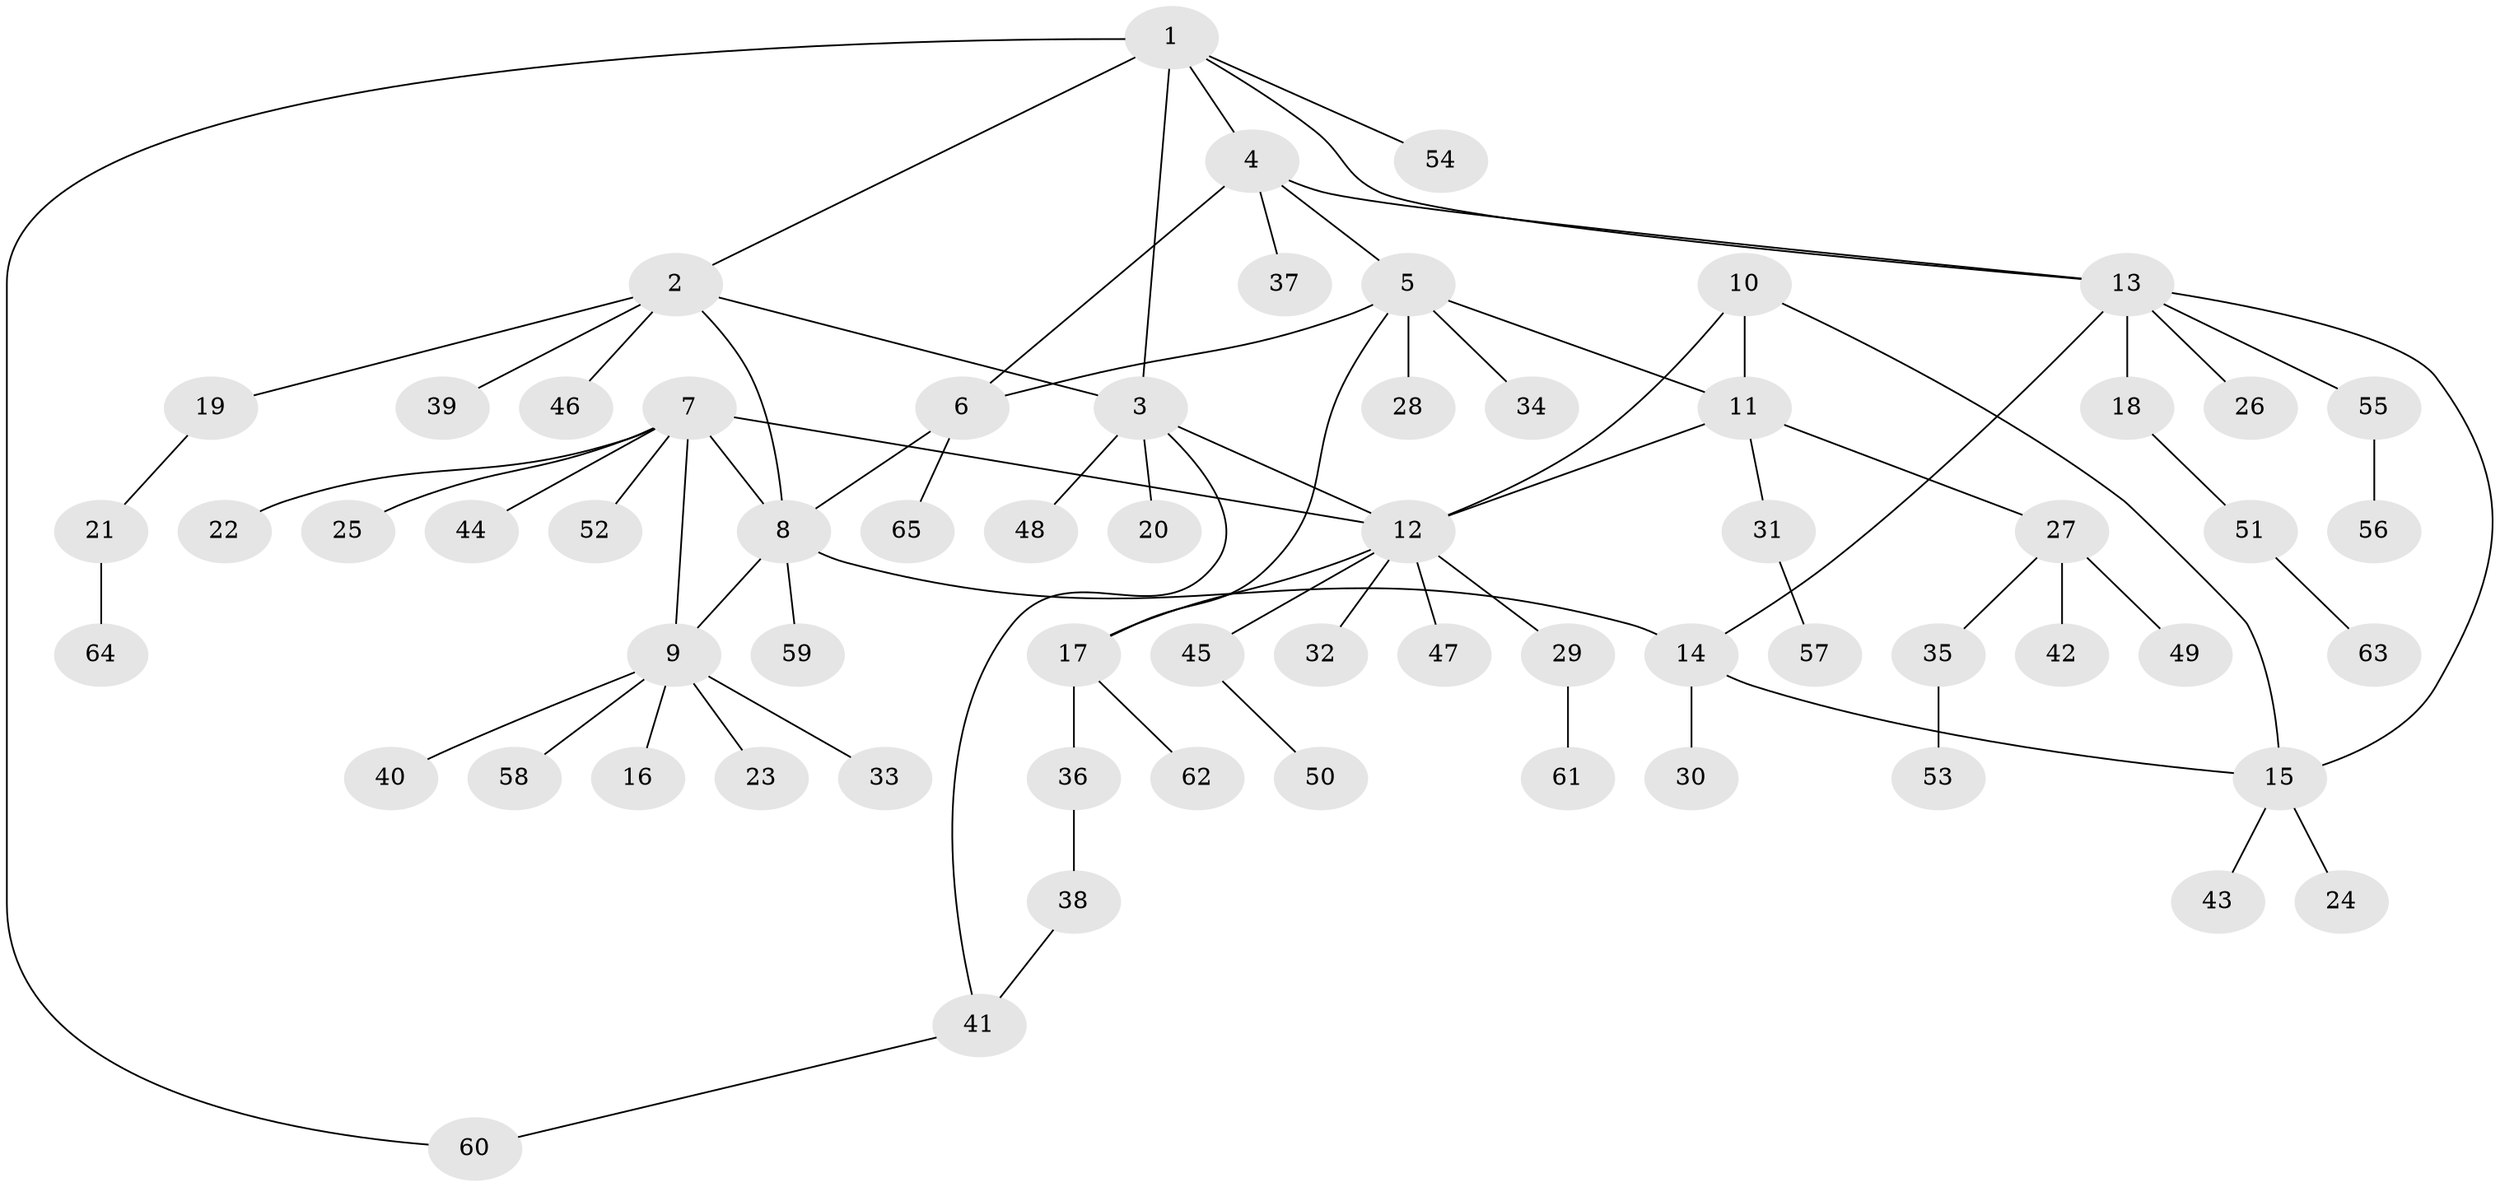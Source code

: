 // Generated by graph-tools (version 1.1) at 2025/11/02/27/25 16:11:30]
// undirected, 65 vertices, 78 edges
graph export_dot {
graph [start="1"]
  node [color=gray90,style=filled];
  1;
  2;
  3;
  4;
  5;
  6;
  7;
  8;
  9;
  10;
  11;
  12;
  13;
  14;
  15;
  16;
  17;
  18;
  19;
  20;
  21;
  22;
  23;
  24;
  25;
  26;
  27;
  28;
  29;
  30;
  31;
  32;
  33;
  34;
  35;
  36;
  37;
  38;
  39;
  40;
  41;
  42;
  43;
  44;
  45;
  46;
  47;
  48;
  49;
  50;
  51;
  52;
  53;
  54;
  55;
  56;
  57;
  58;
  59;
  60;
  61;
  62;
  63;
  64;
  65;
  1 -- 2;
  1 -- 3;
  1 -- 4;
  1 -- 13;
  1 -- 54;
  1 -- 60;
  2 -- 3;
  2 -- 8;
  2 -- 19;
  2 -- 39;
  2 -- 46;
  3 -- 12;
  3 -- 20;
  3 -- 41;
  3 -- 48;
  4 -- 5;
  4 -- 6;
  4 -- 13;
  4 -- 37;
  5 -- 6;
  5 -- 11;
  5 -- 17;
  5 -- 28;
  5 -- 34;
  6 -- 8;
  6 -- 65;
  7 -- 8;
  7 -- 9;
  7 -- 12;
  7 -- 22;
  7 -- 25;
  7 -- 44;
  7 -- 52;
  8 -- 9;
  8 -- 14;
  8 -- 59;
  9 -- 16;
  9 -- 23;
  9 -- 33;
  9 -- 40;
  9 -- 58;
  10 -- 11;
  10 -- 12;
  10 -- 15;
  11 -- 12;
  11 -- 27;
  11 -- 31;
  12 -- 17;
  12 -- 29;
  12 -- 32;
  12 -- 45;
  12 -- 47;
  13 -- 14;
  13 -- 15;
  13 -- 18;
  13 -- 26;
  13 -- 55;
  14 -- 15;
  14 -- 30;
  15 -- 24;
  15 -- 43;
  17 -- 36;
  17 -- 62;
  18 -- 51;
  19 -- 21;
  21 -- 64;
  27 -- 35;
  27 -- 42;
  27 -- 49;
  29 -- 61;
  31 -- 57;
  35 -- 53;
  36 -- 38;
  38 -- 41;
  41 -- 60;
  45 -- 50;
  51 -- 63;
  55 -- 56;
}
